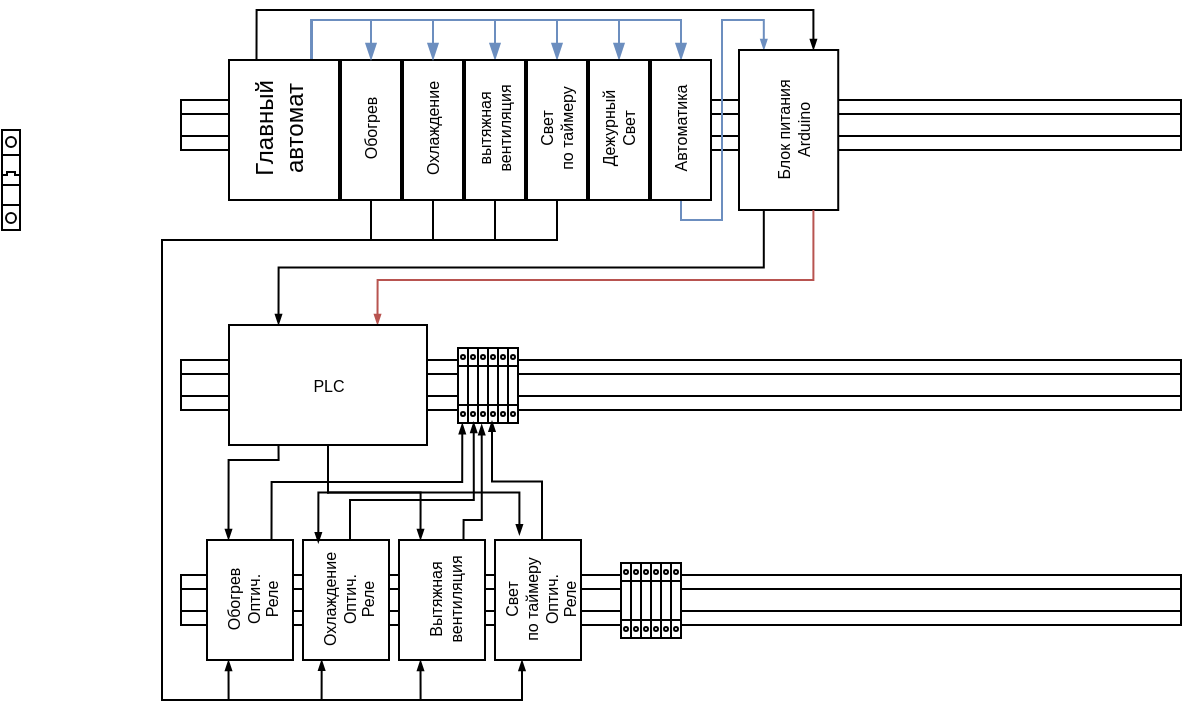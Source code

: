 <mxfile version="12.4.1" type="github" pages="1">
  <diagram id="wqrzW7VOQV8VKz6F3L5b" name="Page-1">
    <mxGraphModel dx="593" dy="317" grid="1" gridSize="10" guides="1" tooltips="1" connect="1" arrows="1" fold="1" page="1" pageScale="1" pageWidth="827" pageHeight="1169" math="0" shadow="0">
      <root>
        <mxCell id="0"/>
        <mxCell id="1" parent="0"/>
        <mxCell id="BfqA-5hL49ObXef9dS9Z-31" value="" style="verticalLabelPosition=bottom;dashed=0;shadow=0;html=1;align=center;verticalAlign=top;shape=mxgraph.cabinets.din_rail;" vertex="1" parent="1">
          <mxGeometry x="159.5" y="567.5" width="500" height="25" as="geometry"/>
        </mxCell>
        <mxCell id="BfqA-5hL49ObXef9dS9Z-26" value="" style="verticalLabelPosition=bottom;dashed=0;shadow=0;html=1;align=center;verticalAlign=top;shape=mxgraph.cabinets.din_rail;" vertex="1" parent="1">
          <mxGeometry x="159.5" y="330" width="500" height="25" as="geometry"/>
        </mxCell>
        <mxCell id="BfqA-5hL49ObXef9dS9Z-92" style="edgeStyle=orthogonalEdgeStyle;rounded=0;jumpSize=3;orthogonalLoop=1;jettySize=auto;html=1;exitX=0.5;exitY=1;exitDx=0;exitDy=0;entryX=0.25;entryY=1;entryDx=0;entryDy=0;startSize=3;endArrow=blockThin;endFill=1;endSize=3;fontSize=8;" edge="1" parent="1" source="BfqA-5hL49ObXef9dS9Z-1" target="BfqA-5hL49ObXef9dS9Z-29">
          <mxGeometry relative="1" as="geometry">
            <Array as="points">
              <mxPoint x="254" y="400"/>
              <mxPoint x="150" y="400"/>
              <mxPoint x="150" y="630"/>
              <mxPoint x="183" y="630"/>
            </Array>
          </mxGeometry>
        </mxCell>
        <mxCell id="BfqA-5hL49ObXef9dS9Z-1" value="" style="rounded=0;whiteSpace=wrap;html=1;" vertex="1" parent="1">
          <mxGeometry x="239.5" y="310" width="30" height="70" as="geometry"/>
        </mxCell>
        <mxCell id="BfqA-5hL49ObXef9dS9Z-2" value="" style="rounded=0;whiteSpace=wrap;html=1;" vertex="1" parent="1">
          <mxGeometry x="270.5" y="310" width="30" height="70" as="geometry"/>
        </mxCell>
        <mxCell id="BfqA-5hL49ObXef9dS9Z-93" style="edgeStyle=orthogonalEdgeStyle;rounded=0;jumpSize=3;orthogonalLoop=1;jettySize=auto;html=1;entryX=0.002;entryY=0.146;entryDx=0;entryDy=0;entryPerimeter=0;startSize=3;endArrow=blockThin;endFill=1;endSize=3;fontSize=8;exitX=0.5;exitY=1;exitDx=0;exitDy=0;" edge="1" parent="1" source="BfqA-5hL49ObXef9dS9Z-2" target="BfqA-5hL49ObXef9dS9Z-60">
          <mxGeometry relative="1" as="geometry">
            <Array as="points">
              <mxPoint x="285" y="400"/>
              <mxPoint x="150" y="400"/>
              <mxPoint x="150" y="630"/>
              <mxPoint x="230" y="630"/>
            </Array>
          </mxGeometry>
        </mxCell>
        <mxCell id="BfqA-5hL49ObXef9dS9Z-3" value="Охлаждение" style="text;html=1;align=center;verticalAlign=middle;resizable=0;points=[];;autosize=1;rotation=-90;fontSize=8;" vertex="1" parent="1">
          <mxGeometry x="255.5" y="335" width="60" height="20" as="geometry"/>
        </mxCell>
        <mxCell id="BfqA-5hL49ObXef9dS9Z-4" value="Обогрев" style="text;html=1;align=center;verticalAlign=middle;resizable=0;points=[];;autosize=1;rotation=-90;fontSize=8;" vertex="1" parent="1">
          <mxGeometry x="229.5" y="335" width="50" height="20" as="geometry"/>
        </mxCell>
        <mxCell id="BfqA-5hL49ObXef9dS9Z-33" style="edgeStyle=orthogonalEdgeStyle;rounded=0;orthogonalLoop=1;jettySize=auto;html=1;exitX=0.75;exitY=0;exitDx=0;exitDy=0;endArrow=blockThin;endFill=1;entryX=0.5;entryY=0;entryDx=0;entryDy=0;fillColor=#dae8fc;strokeColor=#6c8ebf;" edge="1" parent="1" source="BfqA-5hL49ObXef9dS9Z-5" target="BfqA-5hL49ObXef9dS9Z-1">
          <mxGeometry relative="1" as="geometry">
            <mxPoint x="250" y="260" as="targetPoint"/>
            <Array as="points">
              <mxPoint x="225" y="290"/>
              <mxPoint x="254" y="290"/>
            </Array>
          </mxGeometry>
        </mxCell>
        <mxCell id="BfqA-5hL49ObXef9dS9Z-34" style="edgeStyle=orthogonalEdgeStyle;rounded=0;orthogonalLoop=1;jettySize=auto;html=1;exitX=0.75;exitY=0;exitDx=0;exitDy=0;endArrow=blockThin;endFill=1;entryX=0.5;entryY=0;entryDx=0;entryDy=0;fillColor=#dae8fc;strokeColor=#6c8ebf;" edge="1" parent="1" source="BfqA-5hL49ObXef9dS9Z-5" target="BfqA-5hL49ObXef9dS9Z-2">
          <mxGeometry relative="1" as="geometry">
            <mxPoint x="290" y="310" as="targetPoint"/>
            <Array as="points">
              <mxPoint x="225" y="290"/>
              <mxPoint x="285" y="290"/>
            </Array>
          </mxGeometry>
        </mxCell>
        <mxCell id="BfqA-5hL49ObXef9dS9Z-37" style="edgeStyle=orthogonalEdgeStyle;rounded=0;orthogonalLoop=1;jettySize=auto;html=1;exitX=0.75;exitY=0;exitDx=0;exitDy=0;entryX=0.5;entryY=0;entryDx=0;entryDy=0;endArrow=blockThin;endFill=1;fontSize=8;fillColor=#dae8fc;strokeColor=#6c8ebf;" edge="1" parent="1" source="BfqA-5hL49ObXef9dS9Z-5" target="BfqA-5hL49ObXef9dS9Z-14">
          <mxGeometry relative="1" as="geometry"/>
        </mxCell>
        <mxCell id="BfqA-5hL49ObXef9dS9Z-38" style="edgeStyle=orthogonalEdgeStyle;rounded=0;orthogonalLoop=1;jettySize=auto;html=1;exitX=0.75;exitY=0;exitDx=0;exitDy=0;entryX=0.5;entryY=0;entryDx=0;entryDy=0;endArrow=blockThin;endFill=1;fontSize=8;fillColor=#dae8fc;strokeColor=#6c8ebf;" edge="1" parent="1" source="BfqA-5hL49ObXef9dS9Z-5" target="BfqA-5hL49ObXef9dS9Z-12">
          <mxGeometry relative="1" as="geometry"/>
        </mxCell>
        <mxCell id="BfqA-5hL49ObXef9dS9Z-39" style="edgeStyle=orthogonalEdgeStyle;rounded=0;orthogonalLoop=1;jettySize=auto;html=1;exitX=0.75;exitY=0;exitDx=0;exitDy=0;entryX=0.5;entryY=0;entryDx=0;entryDy=0;endArrow=blockThin;endFill=1;fontSize=8;fillColor=#dae8fc;strokeColor=#6c8ebf;" edge="1" parent="1" source="BfqA-5hL49ObXef9dS9Z-5" target="BfqA-5hL49ObXef9dS9Z-17">
          <mxGeometry relative="1" as="geometry"/>
        </mxCell>
        <mxCell id="BfqA-5hL49ObXef9dS9Z-48" style="edgeStyle=orthogonalEdgeStyle;rounded=0;orthogonalLoop=1;jettySize=auto;html=1;exitX=0.75;exitY=0;exitDx=0;exitDy=0;entryX=0.5;entryY=0;entryDx=0;entryDy=0;endArrow=blockThin;endFill=1;fontSize=8;fillColor=#dae8fc;strokeColor=#6c8ebf;" edge="1" parent="1" source="BfqA-5hL49ObXef9dS9Z-5" target="BfqA-5hL49ObXef9dS9Z-46">
          <mxGeometry relative="1" as="geometry"/>
        </mxCell>
        <mxCell id="BfqA-5hL49ObXef9dS9Z-57" style="edgeStyle=orthogonalEdgeStyle;rounded=0;jumpSize=3;orthogonalLoop=1;jettySize=auto;html=1;exitX=0.25;exitY=0;exitDx=0;exitDy=0;entryX=0.75;entryY=0;entryDx=0;entryDy=0;startSize=3;endArrow=blockThin;endFill=1;endSize=3;fontSize=8;" edge="1" parent="1" source="BfqA-5hL49ObXef9dS9Z-5" target="BfqA-5hL49ObXef9dS9Z-53">
          <mxGeometry relative="1" as="geometry"/>
        </mxCell>
        <mxCell id="BfqA-5hL49ObXef9dS9Z-5" value="" style="rounded=0;whiteSpace=wrap;html=1;" vertex="1" parent="1">
          <mxGeometry x="183.5" y="310" width="55" height="70" as="geometry"/>
        </mxCell>
        <mxCell id="BfqA-5hL49ObXef9dS9Z-8" value="&lt;div&gt;Главный&lt;/div&gt;&lt;div&gt;автомат&lt;br&gt;&lt;/div&gt;" style="text;html=1;align=center;verticalAlign=middle;resizable=0;points=[];;autosize=1;rotation=-90;" vertex="1" parent="1">
          <mxGeometry x="178.5" y="330" width="60" height="30" as="geometry"/>
        </mxCell>
        <mxCell id="BfqA-5hL49ObXef9dS9Z-95" style="edgeStyle=orthogonalEdgeStyle;rounded=0;jumpSize=3;orthogonalLoop=1;jettySize=auto;html=1;exitX=0.5;exitY=1;exitDx=0;exitDy=0;entryX=0;entryY=0.3;entryDx=0;entryDy=0;entryPerimeter=0;startSize=3;endArrow=blockThin;endFill=1;endSize=3;fontSize=8;" edge="1" parent="1" source="BfqA-5hL49ObXef9dS9Z-12" target="BfqA-5hL49ObXef9dS9Z-66">
          <mxGeometry relative="1" as="geometry">
            <Array as="points">
              <mxPoint x="348" y="400"/>
              <mxPoint x="150" y="400"/>
              <mxPoint x="150" y="630"/>
              <mxPoint x="330" y="630"/>
            </Array>
          </mxGeometry>
        </mxCell>
        <mxCell id="BfqA-5hL49ObXef9dS9Z-12" value="" style="rounded=0;whiteSpace=wrap;html=1;" vertex="1" parent="1">
          <mxGeometry x="332.5" y="310" width="30" height="70" as="geometry"/>
        </mxCell>
        <mxCell id="BfqA-5hL49ObXef9dS9Z-13" value="&lt;div style=&quot;font-size: 8px;&quot;&gt;Свет&lt;/div&gt;&lt;div style=&quot;font-size: 8px;&quot;&gt;по таймеру&lt;br style=&quot;font-size: 8px;&quot;&gt;&lt;/div&gt;" style="text;html=1;align=center;verticalAlign=middle;resizable=0;points=[];;autosize=1;rotation=-90;fontSize=8;" vertex="1" parent="1">
          <mxGeometry x="317.5" y="330" width="60" height="30" as="geometry"/>
        </mxCell>
        <mxCell id="BfqA-5hL49ObXef9dS9Z-94" style="edgeStyle=orthogonalEdgeStyle;rounded=0;jumpSize=3;orthogonalLoop=1;jettySize=auto;html=1;exitX=0.5;exitY=1;exitDx=0;exitDy=0;entryX=0.25;entryY=1;entryDx=0;entryDy=0;startSize=3;endArrow=blockThin;endFill=1;endSize=3;fontSize=8;" edge="1" parent="1" source="BfqA-5hL49ObXef9dS9Z-14" target="BfqA-5hL49ObXef9dS9Z-62">
          <mxGeometry relative="1" as="geometry">
            <Array as="points">
              <mxPoint x="317" y="400"/>
              <mxPoint x="150" y="400"/>
              <mxPoint x="150" y="630"/>
              <mxPoint x="279" y="630"/>
            </Array>
          </mxGeometry>
        </mxCell>
        <mxCell id="BfqA-5hL49ObXef9dS9Z-14" value="" style="rounded=0;whiteSpace=wrap;html=1;" vertex="1" parent="1">
          <mxGeometry x="301.5" y="310" width="30" height="70" as="geometry"/>
        </mxCell>
        <mxCell id="BfqA-5hL49ObXef9dS9Z-15" value="&lt;div style=&quot;font-size: 8px;&quot;&gt;вытяжная&lt;/div&gt;&lt;div style=&quot;font-size: 8px;&quot;&gt;вентиляция&lt;br style=&quot;font-size: 8px;&quot;&gt;&lt;/div&gt;" style="text;html=1;align=center;verticalAlign=middle;resizable=0;points=[];;autosize=1;rotation=-90;fontSize=8;" vertex="1" parent="1">
          <mxGeometry x="286.5" y="330" width="60" height="30" as="geometry"/>
        </mxCell>
        <mxCell id="BfqA-5hL49ObXef9dS9Z-17" value="" style="rounded=0;whiteSpace=wrap;html=1;" vertex="1" parent="1">
          <mxGeometry x="363.5" y="310" width="30" height="70" as="geometry"/>
        </mxCell>
        <mxCell id="BfqA-5hL49ObXef9dS9Z-18" value="Дежурный&lt;br style=&quot;font-size: 8px;&quot;&gt;&lt;div style=&quot;font-size: 8px;&quot;&gt;Свет&lt;/div&gt;" style="text;html=1;align=center;verticalAlign=middle;resizable=0;points=[];;autosize=1;rotation=-90;fontSize=8;" vertex="1" parent="1">
          <mxGeometry x="353.5" y="330" width="50" height="30" as="geometry"/>
        </mxCell>
        <mxCell id="BfqA-5hL49ObXef9dS9Z-25" value="" style="verticalLabelPosition=bottom;dashed=0;shadow=0;html=1;align=center;verticalAlign=top;shape=mxgraph.cabinets.cb_1p;" vertex="1" parent="1">
          <mxGeometry x="70" y="345" width="9" height="50" as="geometry"/>
        </mxCell>
        <mxCell id="BfqA-5hL49ObXef9dS9Z-32" value="" style="group;fontSize=8;" vertex="1" connectable="0" parent="1">
          <mxGeometry x="166" y="550" width="60" height="60" as="geometry"/>
        </mxCell>
        <mxCell id="BfqA-5hL49ObXef9dS9Z-29" value="" style="rounded=0;whiteSpace=wrap;html=1;" vertex="1" parent="BfqA-5hL49ObXef9dS9Z-32">
          <mxGeometry x="6.5" width="43" height="60" as="geometry"/>
        </mxCell>
        <mxCell id="BfqA-5hL49ObXef9dS9Z-30" value="&lt;div style=&quot;font-size: 8px;&quot;&gt;&lt;font style=&quot;font-size: 8px;&quot;&gt;Обогрев&lt;/font&gt;&lt;/div&gt;&lt;div style=&quot;font-size: 8px;&quot;&gt;&lt;font style=&quot;font-size: 8px;&quot;&gt;Оптич.&lt;/font&gt;&lt;/div&gt;&lt;div style=&quot;font-size: 8px;&quot;&gt;&lt;font style=&quot;font-size: 8px;&quot;&gt;Реле&lt;br style=&quot;font-size: 8px;&quot;&gt;&lt;/font&gt;&lt;/div&gt;" style="text;html=1;align=center;verticalAlign=middle;resizable=0;points=[];;autosize=1;rotation=-90;fontSize=8;" vertex="1" parent="BfqA-5hL49ObXef9dS9Z-32">
          <mxGeometry x="5" y="10" width="50" height="40" as="geometry"/>
        </mxCell>
        <mxCell id="BfqA-5hL49ObXef9dS9Z-56" style="edgeStyle=orthogonalEdgeStyle;rounded=0;orthogonalLoop=1;jettySize=auto;html=1;exitX=0.5;exitY=1;exitDx=0;exitDy=0;entryX=0.25;entryY=0;entryDx=0;entryDy=0;endArrow=blockThin;endFill=1;fontSize=8;endSize=3;startSize=3;jumpSize=3;fillColor=#dae8fc;strokeColor=#6c8ebf;" edge="1" parent="1" source="BfqA-5hL49ObXef9dS9Z-46" target="BfqA-5hL49ObXef9dS9Z-53">
          <mxGeometry relative="1" as="geometry">
            <Array as="points">
              <mxPoint x="409" y="390"/>
              <mxPoint x="430" y="390"/>
              <mxPoint x="430" y="290"/>
              <mxPoint x="451" y="290"/>
            </Array>
          </mxGeometry>
        </mxCell>
        <mxCell id="BfqA-5hL49ObXef9dS9Z-46" value="" style="rounded=0;whiteSpace=wrap;html=1;" vertex="1" parent="1">
          <mxGeometry x="394.5" y="310" width="30" height="70" as="geometry"/>
        </mxCell>
        <mxCell id="BfqA-5hL49ObXef9dS9Z-47" value="Автоматика" style="text;html=1;align=center;verticalAlign=middle;resizable=0;points=[];;autosize=1;rotation=-90;fontSize=8;" vertex="1" parent="1">
          <mxGeometry x="379.5" y="335" width="60" height="20" as="geometry"/>
        </mxCell>
        <mxCell id="BfqA-5hL49ObXef9dS9Z-52" value="" style="group;fontSize=8;" vertex="1" connectable="0" parent="1">
          <mxGeometry x="431" y="305" width="75" height="80" as="geometry"/>
        </mxCell>
        <mxCell id="BfqA-5hL49ObXef9dS9Z-53" value="" style="rounded=0;whiteSpace=wrap;html=1;" vertex="1" parent="BfqA-5hL49ObXef9dS9Z-52">
          <mxGeometry x="7.5" width="49.615" height="80" as="geometry"/>
        </mxCell>
        <mxCell id="BfqA-5hL49ObXef9dS9Z-54" value="&lt;div&gt;Блок питания&lt;/div&gt;&lt;div&gt;Arduino&lt;br&gt;&lt;/div&gt;" style="text;html=1;align=center;verticalAlign=middle;resizable=0;points=[];;autosize=1;rotation=-90;fontSize=8;" vertex="1" parent="BfqA-5hL49ObXef9dS9Z-52">
          <mxGeometry x="0.231" y="25" width="70" height="30" as="geometry"/>
        </mxCell>
        <mxCell id="BfqA-5hL49ObXef9dS9Z-58" value="" style="group;fontSize=8;" vertex="1" connectable="0" parent="1">
          <mxGeometry x="214" y="550" width="60" height="60" as="geometry"/>
        </mxCell>
        <mxCell id="BfqA-5hL49ObXef9dS9Z-59" value="" style="rounded=0;whiteSpace=wrap;html=1;" vertex="1" parent="BfqA-5hL49ObXef9dS9Z-58">
          <mxGeometry x="6.5" width="43" height="60" as="geometry"/>
        </mxCell>
        <mxCell id="BfqA-5hL49ObXef9dS9Z-60" value="Охлаждение&lt;div style=&quot;font-size: 8px&quot;&gt;&lt;font style=&quot;font-size: 8px&quot;&gt;Оптич.&lt;/font&gt;&lt;/div&gt;&lt;div style=&quot;font-size: 8px&quot;&gt;&lt;font style=&quot;font-size: 8px&quot;&gt;Реле&lt;br style=&quot;font-size: 8px&quot;&gt;&lt;/font&gt;&lt;/div&gt;" style="text;html=1;align=center;verticalAlign=middle;resizable=0;points=[];;autosize=1;rotation=-90;fontSize=8;" vertex="1" parent="BfqA-5hL49ObXef9dS9Z-58">
          <mxGeometry y="10" width="60" height="40" as="geometry"/>
        </mxCell>
        <mxCell id="BfqA-5hL49ObXef9dS9Z-61" value="" style="group;fontSize=8;" vertex="1" connectable="0" parent="1">
          <mxGeometry x="262" y="550" width="80" height="60" as="geometry"/>
        </mxCell>
        <mxCell id="BfqA-5hL49ObXef9dS9Z-62" value="" style="rounded=0;whiteSpace=wrap;html=1;" vertex="1" parent="BfqA-5hL49ObXef9dS9Z-61">
          <mxGeometry x="6.5" width="43" height="60" as="geometry"/>
        </mxCell>
        <mxCell id="BfqA-5hL49ObXef9dS9Z-63" value="&lt;div&gt;Вытяжная &lt;br&gt;&lt;/div&gt;&lt;div&gt;вентиляция&lt;/div&gt;" style="text;html=1;align=center;verticalAlign=middle;resizable=0;points=[];;autosize=1;rotation=-90;fontSize=8;" vertex="1" parent="BfqA-5hL49ObXef9dS9Z-61">
          <mxGeometry y="15" width="60" height="30" as="geometry"/>
        </mxCell>
        <mxCell id="BfqA-5hL49ObXef9dS9Z-64" value="" style="group;fontSize=8;" vertex="1" connectable="0" parent="1">
          <mxGeometry x="310" y="550" width="60" height="60" as="geometry"/>
        </mxCell>
        <mxCell id="BfqA-5hL49ObXef9dS9Z-65" value="" style="rounded=0;whiteSpace=wrap;html=1;" vertex="1" parent="BfqA-5hL49ObXef9dS9Z-64">
          <mxGeometry x="6.5" width="43" height="60" as="geometry"/>
        </mxCell>
        <mxCell id="BfqA-5hL49ObXef9dS9Z-66" value="&lt;div&gt;Свет&lt;/div&gt;&lt;div&gt;по таймеру&lt;br&gt;&lt;/div&gt;&lt;div style=&quot;font-size: 8px&quot;&gt;&lt;font style=&quot;font-size: 8px&quot;&gt;Оптич.&lt;/font&gt;&lt;/div&gt;&lt;div style=&quot;font-size: 8px&quot;&gt;&lt;font style=&quot;font-size: 8px&quot;&gt;Реле&lt;br style=&quot;font-size: 8px&quot;&gt;&lt;/font&gt;&lt;/div&gt;" style="text;html=1;align=center;verticalAlign=middle;resizable=0;points=[];;autosize=1;rotation=-90;fontSize=8;" vertex="1" parent="BfqA-5hL49ObXef9dS9Z-64">
          <mxGeometry y="5" width="60" height="50" as="geometry"/>
        </mxCell>
        <mxCell id="BfqA-5hL49ObXef9dS9Z-75" style="edgeStyle=orthogonalEdgeStyle;rounded=0;jumpSize=3;orthogonalLoop=1;jettySize=auto;html=1;exitX=0.25;exitY=1;exitDx=0;exitDy=0;entryX=0.25;entryY=0;entryDx=0;entryDy=0;startSize=3;endArrow=blockThin;endFill=1;endSize=3;fontSize=8;" edge="1" parent="1" source="BfqA-5hL49ObXef9dS9Z-53" target="BfqA-5hL49ObXef9dS9Z-74">
          <mxGeometry relative="1" as="geometry"/>
        </mxCell>
        <mxCell id="BfqA-5hL49ObXef9dS9Z-77" style="edgeStyle=orthogonalEdgeStyle;rounded=0;jumpSize=3;orthogonalLoop=1;jettySize=auto;html=1;exitX=0.75;exitY=1;exitDx=0;exitDy=0;entryX=0.75;entryY=0;entryDx=0;entryDy=0;startSize=3;endArrow=blockThin;endFill=1;endSize=3;fontSize=8;fillColor=#f8cecc;strokeColor=#b85450;" edge="1" parent="1" source="BfqA-5hL49ObXef9dS9Z-53" target="BfqA-5hL49ObXef9dS9Z-74">
          <mxGeometry relative="1" as="geometry">
            <Array as="points">
              <mxPoint x="476" y="420"/>
              <mxPoint x="258" y="420"/>
            </Array>
          </mxGeometry>
        </mxCell>
        <mxCell id="BfqA-5hL49ObXef9dS9Z-78" value="" style="verticalLabelPosition=bottom;dashed=0;shadow=0;html=1;align=center;verticalAlign=top;shape=mxgraph.cabinets.din_rail;" vertex="1" parent="1">
          <mxGeometry x="159.5" y="460" width="500" height="25" as="geometry"/>
        </mxCell>
        <mxCell id="BfqA-5hL49ObXef9dS9Z-82" style="edgeStyle=orthogonalEdgeStyle;rounded=0;jumpSize=3;orthogonalLoop=1;jettySize=auto;html=1;exitX=0.25;exitY=1;exitDx=0;exitDy=0;entryX=0.25;entryY=0;entryDx=0;entryDy=0;startSize=3;endArrow=blockThin;endFill=1;endSize=3;fontSize=8;" edge="1" parent="1" source="BfqA-5hL49ObXef9dS9Z-74" target="BfqA-5hL49ObXef9dS9Z-29">
          <mxGeometry relative="1" as="geometry">
            <Array as="points">
              <mxPoint x="208" y="510"/>
              <mxPoint x="183" y="510"/>
            </Array>
          </mxGeometry>
        </mxCell>
        <mxCell id="BfqA-5hL49ObXef9dS9Z-89" style="edgeStyle=orthogonalEdgeStyle;rounded=0;jumpSize=3;orthogonalLoop=1;jettySize=auto;html=1;exitX=0.5;exitY=1;exitDx=0;exitDy=0;entryX=0.974;entryY=0.104;entryDx=0;entryDy=0;entryPerimeter=0;startSize=3;endArrow=blockThin;endFill=1;endSize=3;fontSize=8;" edge="1" parent="1" source="BfqA-5hL49ObXef9dS9Z-74" target="BfqA-5hL49ObXef9dS9Z-60">
          <mxGeometry relative="1" as="geometry"/>
        </mxCell>
        <mxCell id="BfqA-5hL49ObXef9dS9Z-97" style="edgeStyle=orthogonalEdgeStyle;rounded=0;jumpSize=3;orthogonalLoop=1;jettySize=auto;html=1;exitX=0.5;exitY=1;exitDx=0;exitDy=0;entryX=0.25;entryY=0;entryDx=0;entryDy=0;startSize=3;endArrow=blockThin;endFill=1;endSize=3;fontSize=8;" edge="1" parent="1" source="BfqA-5hL49ObXef9dS9Z-74" target="BfqA-5hL49ObXef9dS9Z-62">
          <mxGeometry relative="1" as="geometry"/>
        </mxCell>
        <mxCell id="BfqA-5hL49ObXef9dS9Z-98" style="edgeStyle=orthogonalEdgeStyle;rounded=0;jumpSize=3;orthogonalLoop=1;jettySize=auto;html=1;exitX=0.5;exitY=1;exitDx=0;exitDy=0;entryX=1.04;entryY=0.274;entryDx=0;entryDy=0;entryPerimeter=0;startSize=3;endArrow=blockThin;endFill=1;endSize=3;fontSize=8;" edge="1" parent="1" source="BfqA-5hL49ObXef9dS9Z-74" target="BfqA-5hL49ObXef9dS9Z-66">
          <mxGeometry relative="1" as="geometry"/>
        </mxCell>
        <mxCell id="BfqA-5hL49ObXef9dS9Z-74" value="PLC" style="rounded=0;whiteSpace=wrap;html=1;fontSize=8;" vertex="1" parent="1">
          <mxGeometry x="183.5" y="442.5" width="99" height="60" as="geometry"/>
        </mxCell>
        <mxCell id="BfqA-5hL49ObXef9dS9Z-80" value="" style="verticalLabelPosition=bottom;dashed=0;shadow=0;html=1;align=center;verticalAlign=top;shape=mxgraph.cabinets.terminal_6_25mm2;fontSize=8;" vertex="1" parent="1">
          <mxGeometry x="298" y="454" width="5" height="37.5" as="geometry"/>
        </mxCell>
        <mxCell id="BfqA-5hL49ObXef9dS9Z-83" style="edgeStyle=orthogonalEdgeStyle;rounded=0;jumpSize=3;orthogonalLoop=1;jettySize=auto;html=1;exitX=0.75;exitY=0;exitDx=0;exitDy=0;entryX=0.429;entryY=1.002;entryDx=0;entryDy=0;entryPerimeter=0;startSize=3;endArrow=blockThin;endFill=1;endSize=3;fontSize=8;" edge="1" parent="1" source="BfqA-5hL49ObXef9dS9Z-29" target="BfqA-5hL49ObXef9dS9Z-80">
          <mxGeometry relative="1" as="geometry">
            <Array as="points">
              <mxPoint x="205" y="521"/>
              <mxPoint x="300" y="521"/>
            </Array>
          </mxGeometry>
        </mxCell>
        <mxCell id="BfqA-5hL49ObXef9dS9Z-84" value="" style="verticalLabelPosition=bottom;dashed=0;shadow=0;html=1;align=center;verticalAlign=top;shape=mxgraph.cabinets.terminal_6_25mm2;fontSize=8;" vertex="1" parent="1">
          <mxGeometry x="303" y="454" width="5" height="37.5" as="geometry"/>
        </mxCell>
        <mxCell id="BfqA-5hL49ObXef9dS9Z-85" value="" style="verticalLabelPosition=bottom;dashed=0;shadow=0;html=1;align=center;verticalAlign=top;shape=mxgraph.cabinets.terminal_6_25mm2;fontSize=8;" vertex="1" parent="1">
          <mxGeometry x="308" y="454" width="5" height="37.5" as="geometry"/>
        </mxCell>
        <mxCell id="BfqA-5hL49ObXef9dS9Z-86" value="" style="verticalLabelPosition=bottom;dashed=0;shadow=0;html=1;align=center;verticalAlign=top;shape=mxgraph.cabinets.terminal_6_25mm2;fontSize=8;" vertex="1" parent="1">
          <mxGeometry x="313" y="454" width="5" height="37.5" as="geometry"/>
        </mxCell>
        <mxCell id="BfqA-5hL49ObXef9dS9Z-87" value="" style="verticalLabelPosition=bottom;dashed=0;shadow=0;html=1;align=center;verticalAlign=top;shape=mxgraph.cabinets.terminal_6_25mm2;fontSize=8;" vertex="1" parent="1">
          <mxGeometry x="318" y="454" width="5" height="37.5" as="geometry"/>
        </mxCell>
        <mxCell id="BfqA-5hL49ObXef9dS9Z-88" value="" style="verticalLabelPosition=bottom;dashed=0;shadow=0;html=1;align=center;verticalAlign=top;shape=mxgraph.cabinets.terminal_6_25mm2;fontSize=8;" vertex="1" parent="1">
          <mxGeometry x="323" y="454" width="5" height="37.5" as="geometry"/>
        </mxCell>
        <mxCell id="BfqA-5hL49ObXef9dS9Z-90" style="edgeStyle=orthogonalEdgeStyle;rounded=0;jumpSize=3;orthogonalLoop=1;jettySize=auto;html=1;entryX=-0.429;entryY=0.987;entryDx=0;entryDy=0;entryPerimeter=0;startSize=3;endArrow=blockThin;endFill=1;endSize=3;fontSize=8;" edge="1" parent="1" source="BfqA-5hL49ObXef9dS9Z-60" target="BfqA-5hL49ObXef9dS9Z-85">
          <mxGeometry relative="1" as="geometry">
            <Array as="points">
              <mxPoint x="244" y="530"/>
              <mxPoint x="306" y="530"/>
            </Array>
          </mxGeometry>
        </mxCell>
        <mxCell id="BfqA-5hL49ObXef9dS9Z-91" style="edgeStyle=orthogonalEdgeStyle;rounded=0;jumpSize=3;orthogonalLoop=1;jettySize=auto;html=1;exitX=0.75;exitY=0;exitDx=0;exitDy=0;entryX=0.371;entryY=1.017;entryDx=0;entryDy=0;entryPerimeter=0;startSize=3;endArrow=blockThin;endFill=1;endSize=3;fontSize=8;" edge="1" parent="1" source="BfqA-5hL49ObXef9dS9Z-62" target="BfqA-5hL49ObXef9dS9Z-85">
          <mxGeometry relative="1" as="geometry">
            <Array as="points">
              <mxPoint x="301" y="540"/>
              <mxPoint x="310" y="540"/>
            </Array>
          </mxGeometry>
        </mxCell>
        <mxCell id="BfqA-5hL49ObXef9dS9Z-99" style="edgeStyle=orthogonalEdgeStyle;rounded=0;jumpSize=3;orthogonalLoop=1;jettySize=auto;html=1;entryX=0.4;entryY=0.971;entryDx=0;entryDy=0;entryPerimeter=0;startSize=3;endArrow=blockThin;endFill=1;endSize=3;fontSize=8;" edge="1" parent="1" source="BfqA-5hL49ObXef9dS9Z-66" target="BfqA-5hL49ObXef9dS9Z-86">
          <mxGeometry relative="1" as="geometry"/>
        </mxCell>
        <mxCell id="BfqA-5hL49ObXef9dS9Z-100" value="" style="verticalLabelPosition=bottom;dashed=0;shadow=0;html=1;align=center;verticalAlign=top;shape=mxgraph.cabinets.terminal_6_25mm2;fontSize=8;" vertex="1" parent="1">
          <mxGeometry x="379.5" y="561.5" width="5" height="37.5" as="geometry"/>
        </mxCell>
        <mxCell id="BfqA-5hL49ObXef9dS9Z-101" value="" style="verticalLabelPosition=bottom;dashed=0;shadow=0;html=1;align=center;verticalAlign=top;shape=mxgraph.cabinets.terminal_6_25mm2;fontSize=8;" vertex="1" parent="1">
          <mxGeometry x="384.5" y="561.5" width="5" height="37.5" as="geometry"/>
        </mxCell>
        <mxCell id="BfqA-5hL49ObXef9dS9Z-102" value="" style="verticalLabelPosition=bottom;dashed=0;shadow=0;html=1;align=center;verticalAlign=top;shape=mxgraph.cabinets.terminal_6_25mm2;fontSize=8;" vertex="1" parent="1">
          <mxGeometry x="389.5" y="561.5" width="5" height="37.5" as="geometry"/>
        </mxCell>
        <mxCell id="BfqA-5hL49ObXef9dS9Z-103" value="" style="verticalLabelPosition=bottom;dashed=0;shadow=0;html=1;align=center;verticalAlign=top;shape=mxgraph.cabinets.terminal_6_25mm2;fontSize=8;" vertex="1" parent="1">
          <mxGeometry x="394.5" y="561.5" width="5" height="37.5" as="geometry"/>
        </mxCell>
        <mxCell id="BfqA-5hL49ObXef9dS9Z-104" value="" style="verticalLabelPosition=bottom;dashed=0;shadow=0;html=1;align=center;verticalAlign=top;shape=mxgraph.cabinets.terminal_6_25mm2;fontSize=8;" vertex="1" parent="1">
          <mxGeometry x="399.5" y="561.5" width="5" height="37.5" as="geometry"/>
        </mxCell>
        <mxCell id="BfqA-5hL49ObXef9dS9Z-105" value="" style="verticalLabelPosition=bottom;dashed=0;shadow=0;html=1;align=center;verticalAlign=top;shape=mxgraph.cabinets.terminal_6_25mm2;fontSize=8;" vertex="1" parent="1">
          <mxGeometry x="404.5" y="561.5" width="5" height="37.5" as="geometry"/>
        </mxCell>
      </root>
    </mxGraphModel>
  </diagram>
</mxfile>
